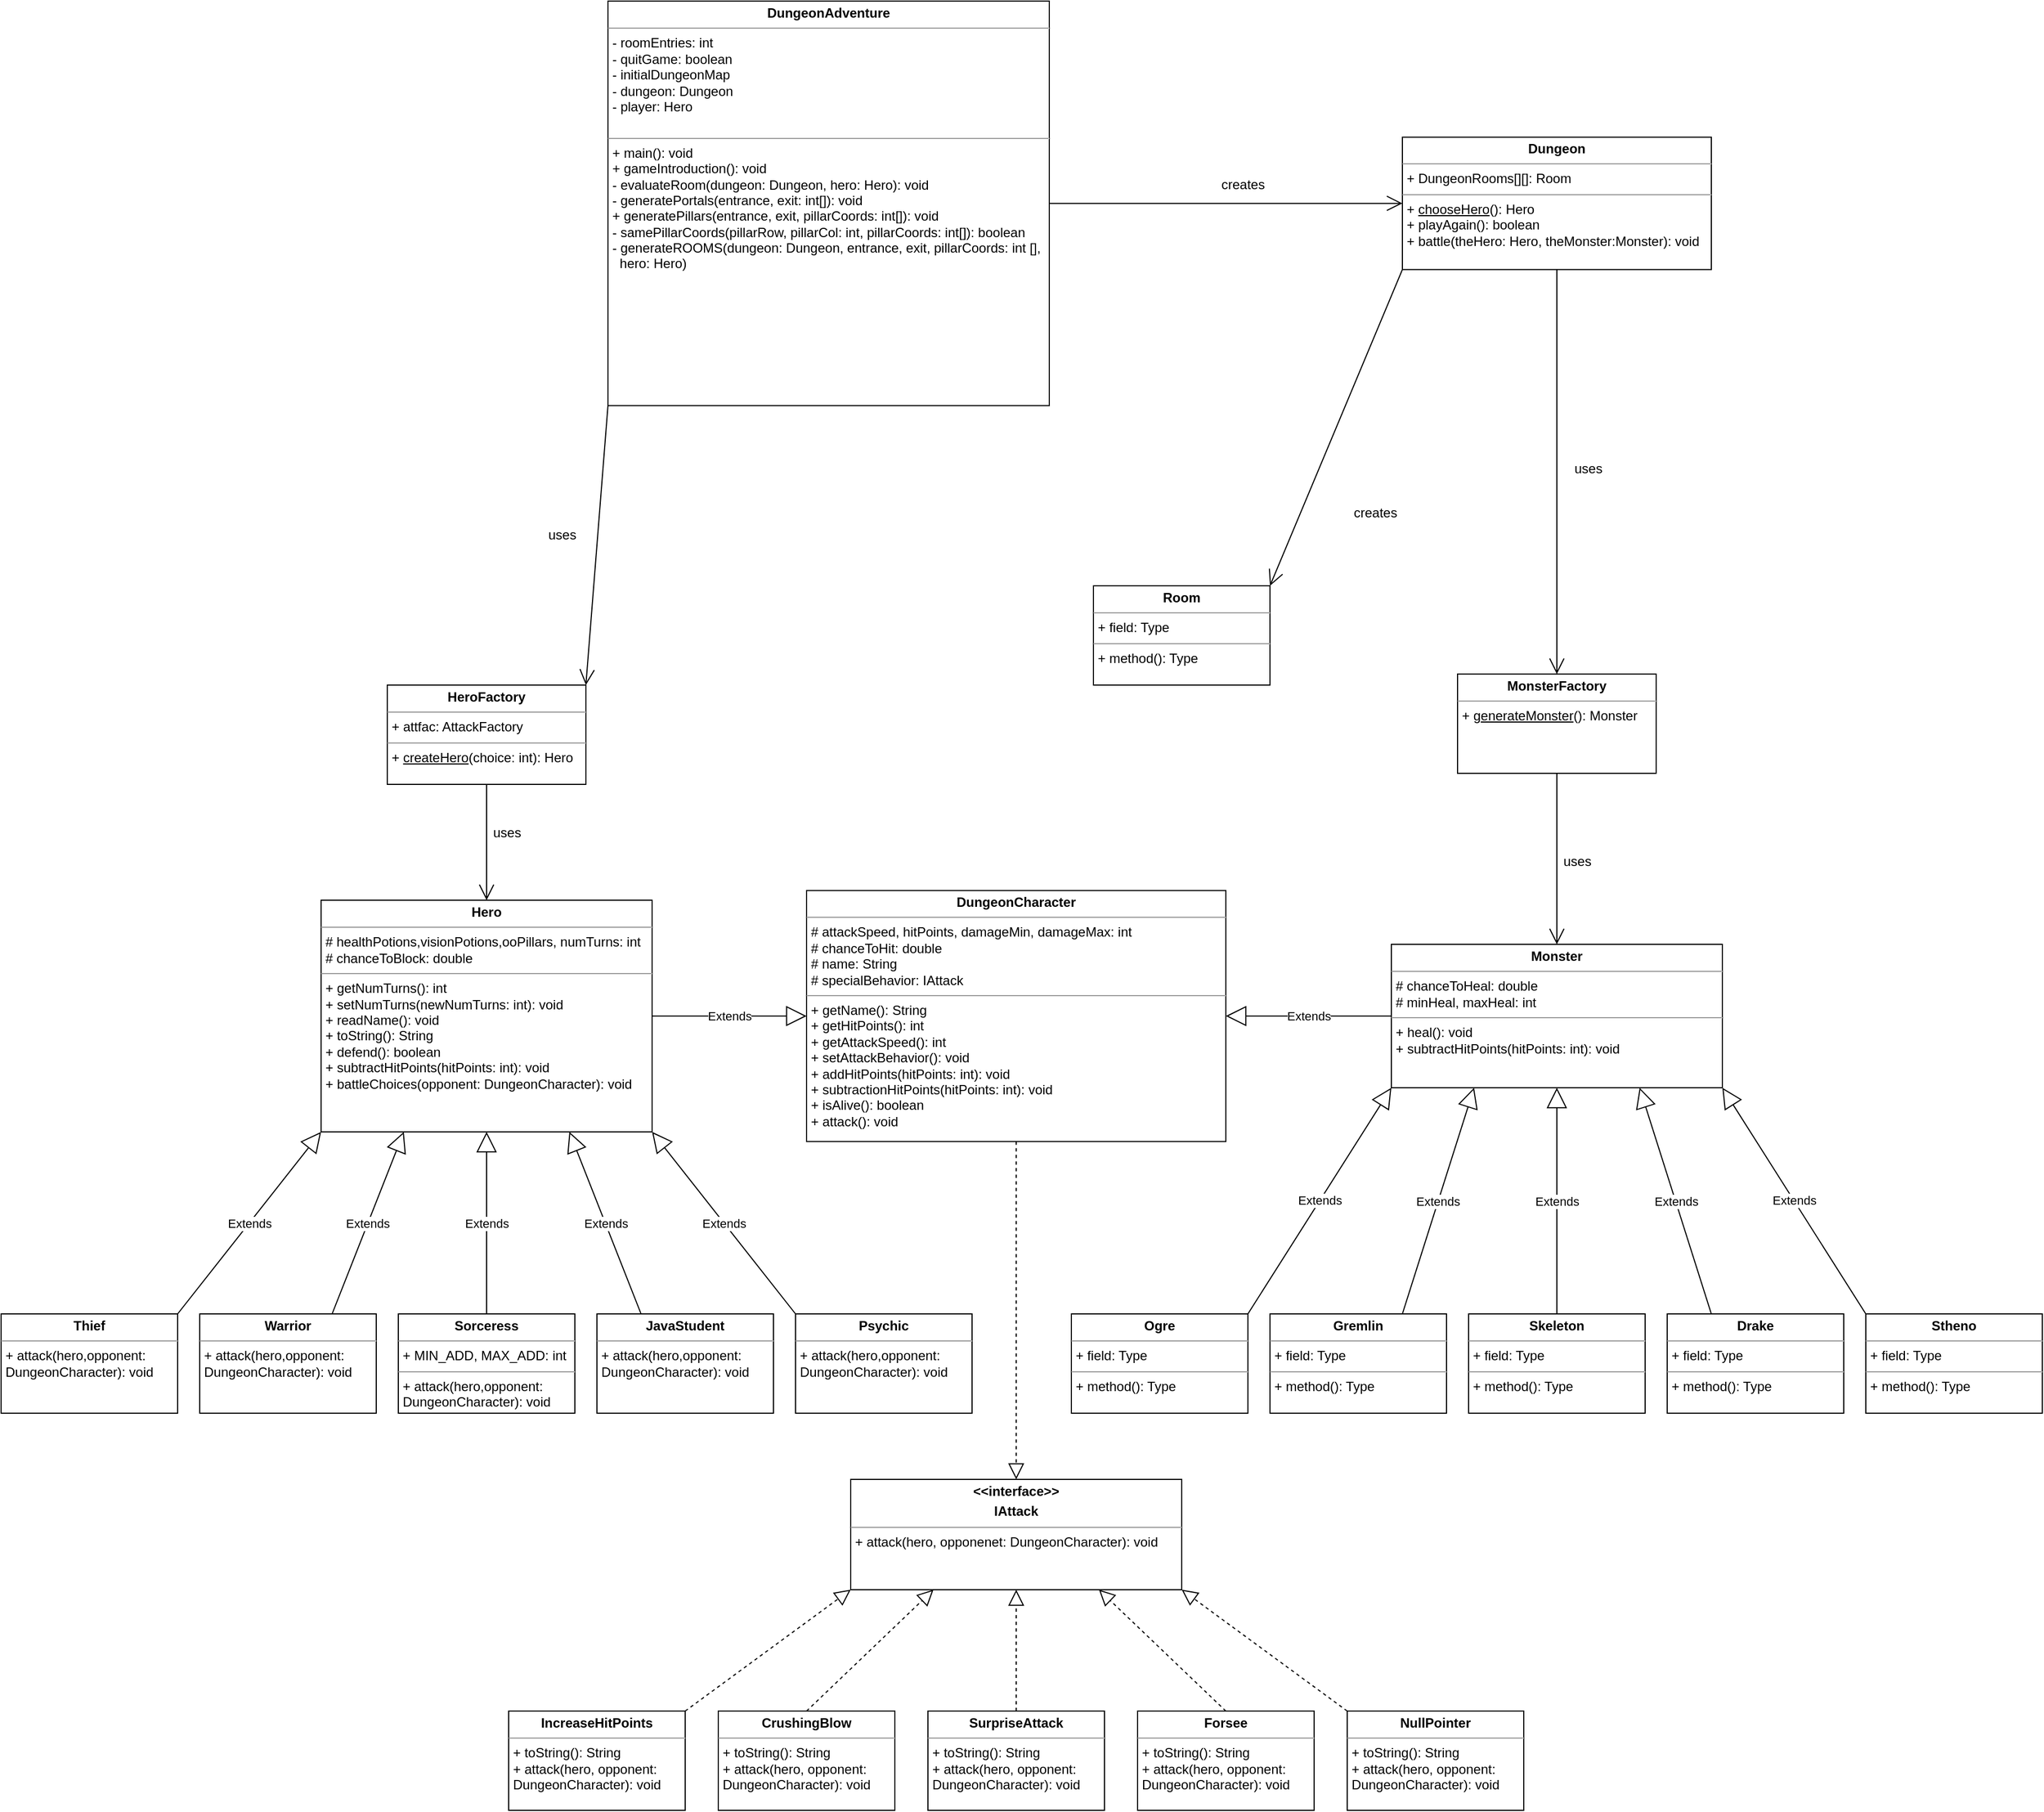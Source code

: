 <mxfile version="12.9.13" type="device"><diagram id="6OhukjfrBetINQP2dJ_E" name="Page-1"><mxGraphModel dx="1311" dy="1537" grid="1" gridSize="10" guides="1" tooltips="1" connect="1" arrows="1" fold="1" page="1" pageScale="1" pageWidth="850" pageHeight="1100" math="0" shadow="0"><root><mxCell id="0"/><mxCell id="1" parent="0"/><mxCell id="ePUy7kOCsar6G0eNZ568-1" value="&lt;p style=&quot;margin: 0px ; margin-top: 4px ; text-align: center&quot;&gt;&lt;b&gt;IncreaseHitPoints&lt;/b&gt;&lt;/p&gt;&lt;hr size=&quot;1&quot;&gt;&lt;p style=&quot;margin: 0px ; margin-left: 4px&quot;&gt;+ toString(): String&lt;br&gt;&lt;/p&gt;&lt;p style=&quot;margin: 0px ; margin-left: 4px&quot;&gt;+ attack(hero, opponent: &lt;br&gt;DungeonCharacter): void&lt;br&gt;&lt;/p&gt;" style="verticalAlign=top;align=left;overflow=fill;fontSize=12;fontFamily=Helvetica;html=1;" parent="1" vertex="1"><mxGeometry x="-310" y="1270" width="160" height="90" as="geometry"/></mxCell><mxCell id="ePUy7kOCsar6G0eNZ568-2" value="&lt;p style=&quot;margin: 0px ; margin-top: 4px ; text-align: center&quot;&gt;&lt;b&gt;DungeonAdventure&lt;/b&gt;&lt;/p&gt;&lt;hr size=&quot;1&quot;&gt;&lt;p style=&quot;margin: 0px ; margin-left: 4px&quot;&gt;- roomEntries: int&lt;/p&gt;&lt;p style=&quot;margin: 0px ; margin-left: 4px&quot;&gt;- quitGame: boolean&lt;/p&gt;&lt;p style=&quot;margin: 0px ; margin-left: 4px&quot;&gt;- initialDungeonMap&lt;/p&gt;&lt;p style=&quot;margin: 0px ; margin-left: 4px&quot;&gt;- dungeon: Dungeon&lt;/p&gt;&lt;p style=&quot;margin: 0px ; margin-left: 4px&quot;&gt;- player: Hero&lt;/p&gt;&lt;p style=&quot;margin: 0px ; margin-left: 4px&quot;&gt;&lt;br&gt;&lt;/p&gt;&lt;hr size=&quot;1&quot;&gt;&lt;p style=&quot;margin: 0px ; margin-left: 4px&quot;&gt;+ main(): void&lt;/p&gt;&lt;p style=&quot;margin: 0px ; margin-left: 4px&quot;&gt;+ gameIntroduction(): void&lt;/p&gt;&lt;p style=&quot;margin: 0px ; margin-left: 4px&quot;&gt;- evaluateRoom(dungeon: Dungeon, hero: Hero): void&lt;/p&gt;&lt;p style=&quot;margin: 0px ; margin-left: 4px&quot;&gt;- generatePortals(entrance, exit: int[]): void&lt;/p&gt;&lt;p style=&quot;margin: 0px ; margin-left: 4px&quot;&gt;&lt;span&gt;+ generatePillars(entrance, exit, pillarCoords: int[]): void&lt;/span&gt;&lt;/p&gt;&lt;p style=&quot;margin: 0px ; margin-left: 4px&quot;&gt;&lt;span&gt;- samePillarCoords(pillarRow, pillarCol: int, pillarCoords: int[]): boolean&lt;/span&gt;&lt;/p&gt;&lt;p style=&quot;margin: 0px ; margin-left: 4px&quot;&gt;&lt;span&gt;- generateROOMS(dungeon: Dungeon, entrance, exit, pillarCoords: int [],&lt;br&gt;&amp;nbsp; hero: Hero)&amp;nbsp;&lt;/span&gt;&lt;/p&gt;&lt;p style=&quot;margin: 0px ; margin-left: 4px&quot;&gt;&lt;br&gt;&lt;/p&gt;" style="verticalAlign=top;align=left;overflow=fill;fontSize=12;fontFamily=Helvetica;html=1;" parent="1" vertex="1"><mxGeometry x="-220" y="-280" width="400" height="366.69" as="geometry"/></mxCell><mxCell id="ePUy7kOCsar6G0eNZ568-3" value="&lt;p style=&quot;margin: 0px ; margin-top: 4px ; text-align: center&quot;&gt;&lt;b&gt;Room&lt;/b&gt;&lt;/p&gt;&lt;hr size=&quot;1&quot;&gt;&lt;p style=&quot;margin: 0px ; margin-left: 4px&quot;&gt;+ field: Type&lt;/p&gt;&lt;hr size=&quot;1&quot;&gt;&lt;p style=&quot;margin: 0px ; margin-left: 4px&quot;&gt;+ method(): Type&lt;/p&gt;" style="verticalAlign=top;align=left;overflow=fill;fontSize=12;fontFamily=Helvetica;html=1;" parent="1" vertex="1"><mxGeometry x="220" y="250" width="160" height="90" as="geometry"/></mxCell><mxCell id="ePUy7kOCsar6G0eNZ568-4" value="&lt;p style=&quot;margin: 0px ; margin-top: 4px ; text-align: center&quot;&gt;&lt;b&gt;Dungeon&lt;/b&gt;&lt;/p&gt;&lt;hr size=&quot;1&quot;&gt;&lt;p style=&quot;margin: 0px ; margin-left: 4px&quot;&gt;+ DungeonRooms[][]: Room&lt;/p&gt;&lt;hr size=&quot;1&quot;&gt;&lt;p style=&quot;margin: 0px ; margin-left: 4px&quot;&gt;+ &lt;u&gt;chooseHero&lt;/u&gt;(): Hero&lt;/p&gt;&lt;p style=&quot;margin: 0px ; margin-left: 4px&quot;&gt;+ playAgain(): boolean&lt;/p&gt;&lt;p style=&quot;margin: 0px ; margin-left: 4px&quot;&gt;+ battle(theHero: Hero, theMonster:Monster): void&lt;/p&gt;" style="verticalAlign=top;align=left;overflow=fill;fontSize=12;fontFamily=Helvetica;html=1;" parent="1" vertex="1"><mxGeometry x="500" y="-156.66" width="280" height="120" as="geometry"/></mxCell><mxCell id="ePUy7kOCsar6G0eNZ568-5" value="&lt;p style=&quot;margin: 0px ; margin-top: 4px ; text-align: center&quot;&gt;&lt;b&gt;Hero&lt;/b&gt;&lt;/p&gt;&lt;hr size=&quot;1&quot;&gt;&lt;p style=&quot;margin: 0px ; margin-left: 4px&quot;&gt;# healthPotions,visionPotions,ooPillars, numTurns: int&lt;/p&gt;&lt;p style=&quot;margin: 0px ; margin-left: 4px&quot;&gt;# chanceToBlock: double&lt;/p&gt;&lt;hr size=&quot;1&quot;&gt;&lt;p style=&quot;margin: 0px ; margin-left: 4px&quot;&gt;+ getNumTurns(): int&lt;/p&gt;&lt;p style=&quot;margin: 0px ; margin-left: 4px&quot;&gt;+ setNumTurns(newNumTurns: int): void&lt;/p&gt;&lt;p style=&quot;margin: 0px ; margin-left: 4px&quot;&gt;+ readName(): void&lt;/p&gt;&lt;p style=&quot;margin: 0px ; margin-left: 4px&quot;&gt;+ toString(): String&lt;/p&gt;&lt;p style=&quot;margin: 0px ; margin-left: 4px&quot;&gt;+ defend(): boolean&lt;/p&gt;&lt;p style=&quot;margin: 0px ; margin-left: 4px&quot;&gt;+ subtractHitPoints(hitPoints: int): void&lt;/p&gt;&lt;p style=&quot;margin: 0px ; margin-left: 4px&quot;&gt;+ battleChoices(opponent: DungeonCharacter): void&lt;/p&gt;" style="verticalAlign=top;align=left;overflow=fill;fontSize=12;fontFamily=Helvetica;html=1;" parent="1" vertex="1"><mxGeometry x="-480" y="535" width="300" height="210" as="geometry"/></mxCell><mxCell id="ePUy7kOCsar6G0eNZ568-7" value="&lt;p style=&quot;margin: 0px ; margin-top: 4px ; text-align: center&quot;&gt;&lt;b&gt;HeroFactory&lt;/b&gt;&lt;/p&gt;&lt;hr size=&quot;1&quot;&gt;&lt;p style=&quot;margin: 0px ; margin-left: 4px&quot;&gt;+ attfac: AttackFactory&lt;/p&gt;&lt;hr size=&quot;1&quot;&gt;&lt;p style=&quot;margin: 0px ; margin-left: 4px&quot;&gt;+ &lt;u&gt;createHero&lt;/u&gt;(choice: int): Hero&lt;/p&gt;" style="verticalAlign=top;align=left;overflow=fill;fontSize=12;fontFamily=Helvetica;html=1;" parent="1" vertex="1"><mxGeometry x="-420" y="340" width="180" height="90" as="geometry"/></mxCell><mxCell id="ePUy7kOCsar6G0eNZ568-11" value="&lt;p style=&quot;margin: 0px ; margin-top: 4px ; text-align: center&quot;&gt;&lt;b&gt;Psychic&lt;/b&gt;&lt;/p&gt;&lt;hr size=&quot;1&quot;&gt;&lt;p style=&quot;margin: 0px ; margin-left: 4px&quot;&gt;&lt;/p&gt;&lt;p style=&quot;margin: 0px ; margin-left: 4px&quot;&gt;+ attack(hero,opponent:&amp;nbsp;&lt;br&gt;DungeonCharacter): void&lt;br&gt;&lt;/p&gt;" style="verticalAlign=top;align=left;overflow=fill;fontSize=12;fontFamily=Helvetica;html=1;" parent="1" vertex="1"><mxGeometry x="-50" y="910" width="160" height="90" as="geometry"/></mxCell><mxCell id="ePUy7kOCsar6G0eNZ568-12" value="&lt;p style=&quot;margin: 0px ; margin-top: 4px ; text-align: center&quot;&gt;&lt;b&gt;JavaStudent&lt;/b&gt;&lt;/p&gt;&lt;hr size=&quot;1&quot;&gt;&lt;p style=&quot;margin: 0px ; margin-left: 4px&quot;&gt;&lt;/p&gt;&lt;p style=&quot;margin: 0px ; margin-left: 4px&quot;&gt;+ attack(hero,opponent:&amp;nbsp;&lt;br&gt;DungeonCharacter): void&lt;br&gt;&lt;/p&gt;" style="verticalAlign=top;align=left;overflow=fill;fontSize=12;fontFamily=Helvetica;html=1;" parent="1" vertex="1"><mxGeometry x="-230" y="910" width="160" height="90" as="geometry"/></mxCell><mxCell id="ePUy7kOCsar6G0eNZ568-13" value="&lt;p style=&quot;margin: 0px ; margin-top: 4px ; text-align: center&quot;&gt;&lt;b&gt;Sorceress&lt;/b&gt;&lt;/p&gt;&lt;hr size=&quot;1&quot;&gt;&lt;p style=&quot;margin: 0px ; margin-left: 4px&quot;&gt;+ MIN_ADD, MAX_ADD: int&lt;/p&gt;&lt;hr size=&quot;1&quot;&gt;&lt;p style=&quot;margin: 0px ; margin-left: 4px&quot;&gt;+ attack(hero,opponent:&amp;nbsp;&lt;br&gt;DungeonCharacter): void&lt;br&gt;&lt;/p&gt;" style="verticalAlign=top;align=left;overflow=fill;fontSize=12;fontFamily=Helvetica;html=1;" parent="1" vertex="1"><mxGeometry x="-410" y="910" width="160" height="90" as="geometry"/></mxCell><mxCell id="ePUy7kOCsar6G0eNZ568-14" value="&lt;p style=&quot;margin: 0px ; margin-top: 4px ; text-align: center&quot;&gt;&lt;b&gt;Warrior&lt;/b&gt;&lt;/p&gt;&lt;hr size=&quot;1&quot;&gt;&lt;p style=&quot;margin: 0px ; margin-left: 4px&quot;&gt;&lt;/p&gt;&lt;p style=&quot;margin: 0px ; margin-left: 4px&quot;&gt;+ attack(hero,opponent: &lt;br&gt;DungeonCharacter): void&lt;/p&gt;" style="verticalAlign=top;align=left;overflow=fill;fontSize=12;fontFamily=Helvetica;html=1;" parent="1" vertex="1"><mxGeometry x="-590" y="910" width="160" height="90" as="geometry"/></mxCell><mxCell id="ePUy7kOCsar6G0eNZ568-15" value="&lt;p style=&quot;margin: 0px ; margin-top: 4px ; text-align: center&quot;&gt;&lt;b&gt;Thief&lt;/b&gt;&lt;/p&gt;&lt;hr size=&quot;1&quot;&gt;&lt;p style=&quot;margin: 0px ; margin-left: 4px&quot;&gt;&lt;/p&gt;&lt;p style=&quot;margin: 0px ; margin-left: 4px&quot;&gt;+ attack(hero,opponent:&amp;nbsp;&lt;br&gt;DungeonCharacter): void&lt;br&gt;&lt;/p&gt;" style="verticalAlign=top;align=left;overflow=fill;fontSize=12;fontFamily=Helvetica;html=1;" parent="1" vertex="1"><mxGeometry x="-770" y="910" width="160" height="90" as="geometry"/></mxCell><mxCell id="ePUy7kOCsar6G0eNZ568-21" value="Extends" style="endArrow=block;endSize=16;endFill=0;html=1;exitX=1;exitY=0;exitDx=0;exitDy=0;entryX=0;entryY=1;entryDx=0;entryDy=0;" parent="1" source="ePUy7kOCsar6G0eNZ568-15" target="ePUy7kOCsar6G0eNZ568-5" edge="1"><mxGeometry width="160" relative="1" as="geometry"><mxPoint x="-120" y="830" as="sourcePoint"/><mxPoint x="40" y="830" as="targetPoint"/></mxGeometry></mxCell><mxCell id="ePUy7kOCsar6G0eNZ568-26" value="Extends" style="endArrow=block;endSize=16;endFill=0;html=1;exitX=0.75;exitY=0;exitDx=0;exitDy=0;entryX=0.25;entryY=1;entryDx=0;entryDy=0;" parent="1" source="ePUy7kOCsar6G0eNZ568-14" target="ePUy7kOCsar6G0eNZ568-5" edge="1"><mxGeometry width="160" relative="1" as="geometry"><mxPoint x="-110" y="840" as="sourcePoint"/><mxPoint x="50" y="840" as="targetPoint"/></mxGeometry></mxCell><mxCell id="ePUy7kOCsar6G0eNZ568-27" value="Extends" style="endArrow=block;endSize=16;endFill=0;html=1;exitX=0.5;exitY=0;exitDx=0;exitDy=0;entryX=0.5;entryY=1;entryDx=0;entryDy=0;" parent="1" source="ePUy7kOCsar6G0eNZ568-13" target="ePUy7kOCsar6G0eNZ568-5" edge="1"><mxGeometry width="160" relative="1" as="geometry"><mxPoint x="-100" y="850" as="sourcePoint"/><mxPoint x="60" y="850" as="targetPoint"/></mxGeometry></mxCell><mxCell id="ePUy7kOCsar6G0eNZ568-28" value="Extends" style="endArrow=block;endSize=16;endFill=0;html=1;exitX=0.25;exitY=0;exitDx=0;exitDy=0;entryX=0.75;entryY=1;entryDx=0;entryDy=0;" parent="1" source="ePUy7kOCsar6G0eNZ568-12" target="ePUy7kOCsar6G0eNZ568-5" edge="1"><mxGeometry width="160" relative="1" as="geometry"><mxPoint x="-90" y="860" as="sourcePoint"/><mxPoint x="70" y="860" as="targetPoint"/></mxGeometry></mxCell><mxCell id="ePUy7kOCsar6G0eNZ568-29" value="Extends" style="endArrow=block;endSize=16;endFill=0;html=1;exitX=0;exitY=0;exitDx=0;exitDy=0;entryX=1;entryY=1;entryDx=0;entryDy=0;" parent="1" source="ePUy7kOCsar6G0eNZ568-11" target="ePUy7kOCsar6G0eNZ568-5" edge="1"><mxGeometry width="160" relative="1" as="geometry"><mxPoint x="-80" y="870" as="sourcePoint"/><mxPoint x="80" y="870" as="targetPoint"/></mxGeometry></mxCell><mxCell id="ePUy7kOCsar6G0eNZ568-30" value="&lt;p style=&quot;margin: 0px ; margin-top: 4px ; text-align: center&quot;&gt;&lt;b&gt;Monster&lt;/b&gt;&lt;/p&gt;&lt;hr size=&quot;1&quot;&gt;&lt;p style=&quot;margin: 0px ; margin-left: 4px&quot;&gt;# chanceToHeal: double&lt;/p&gt;&lt;p style=&quot;margin: 0px ; margin-left: 4px&quot;&gt;# minHeal, maxHeal: int&lt;/p&gt;&lt;hr size=&quot;1&quot;&gt;&lt;p style=&quot;margin: 0px ; margin-left: 4px&quot;&gt;+ heal(): void&lt;/p&gt;&lt;p style=&quot;margin: 0px ; margin-left: 4px&quot;&gt;+ subtractHitPoints(hitPoints: int): void&lt;/p&gt;" style="verticalAlign=top;align=left;overflow=fill;fontSize=12;fontFamily=Helvetica;html=1;" parent="1" vertex="1"><mxGeometry x="490" y="575" width="300" height="130" as="geometry"/></mxCell><mxCell id="ePUy7kOCsar6G0eNZ568-31" value="&lt;p style=&quot;margin: 0px ; margin-top: 4px ; text-align: center&quot;&gt;&lt;b&gt;MonsterFactory&lt;/b&gt;&lt;/p&gt;&lt;hr size=&quot;1&quot;&gt;&lt;p style=&quot;margin: 0px ; margin-left: 4px&quot;&gt;&lt;/p&gt;&lt;p style=&quot;margin: 0px ; margin-left: 4px&quot;&gt;+ g&lt;u&gt;enerateMonster&lt;/u&gt;(): Monster&lt;/p&gt;" style="verticalAlign=top;align=left;overflow=fill;fontSize=12;fontFamily=Helvetica;html=1;" parent="1" vertex="1"><mxGeometry x="550" y="330" width="180" height="90" as="geometry"/></mxCell><mxCell id="ePUy7kOCsar6G0eNZ568-32" value="&lt;p style=&quot;margin: 0px ; margin-top: 4px ; text-align: center&quot;&gt;&lt;b&gt;Stheno&lt;/b&gt;&lt;/p&gt;&lt;hr size=&quot;1&quot;&gt;&lt;p style=&quot;margin: 0px ; margin-left: 4px&quot;&gt;+ field: Type&lt;/p&gt;&lt;hr size=&quot;1&quot;&gt;&lt;p style=&quot;margin: 0px ; margin-left: 4px&quot;&gt;+ method(): Type&lt;/p&gt;" style="verticalAlign=top;align=left;overflow=fill;fontSize=12;fontFamily=Helvetica;html=1;" parent="1" vertex="1"><mxGeometry x="920" y="910" width="160" height="90" as="geometry"/></mxCell><mxCell id="ePUy7kOCsar6G0eNZ568-33" value="&lt;p style=&quot;margin: 0px ; margin-top: 4px ; text-align: center&quot;&gt;&lt;b&gt;Drake&lt;/b&gt;&lt;/p&gt;&lt;hr size=&quot;1&quot;&gt;&lt;p style=&quot;margin: 0px ; margin-left: 4px&quot;&gt;+ field: Type&lt;/p&gt;&lt;hr size=&quot;1&quot;&gt;&lt;p style=&quot;margin: 0px ; margin-left: 4px&quot;&gt;+ method(): Type&lt;/p&gt;" style="verticalAlign=top;align=left;overflow=fill;fontSize=12;fontFamily=Helvetica;html=1;" parent="1" vertex="1"><mxGeometry x="740" y="910" width="160" height="90" as="geometry"/></mxCell><mxCell id="ePUy7kOCsar6G0eNZ568-34" value="&lt;p style=&quot;margin: 0px ; margin-top: 4px ; text-align: center&quot;&gt;&lt;b&gt;Skeleton&lt;/b&gt;&lt;/p&gt;&lt;hr size=&quot;1&quot;&gt;&lt;p style=&quot;margin: 0px ; margin-left: 4px&quot;&gt;+ field: Type&lt;/p&gt;&lt;hr size=&quot;1&quot;&gt;&lt;p style=&quot;margin: 0px ; margin-left: 4px&quot;&gt;+ method(): Type&lt;/p&gt;" style="verticalAlign=top;align=left;overflow=fill;fontSize=12;fontFamily=Helvetica;html=1;" parent="1" vertex="1"><mxGeometry x="560" y="910" width="160" height="90" as="geometry"/></mxCell><mxCell id="ePUy7kOCsar6G0eNZ568-35" value="&lt;p style=&quot;margin: 0px ; margin-top: 4px ; text-align: center&quot;&gt;&lt;b&gt;Gremlin&lt;/b&gt;&lt;/p&gt;&lt;hr size=&quot;1&quot;&gt;&lt;p style=&quot;margin: 0px ; margin-left: 4px&quot;&gt;+ field: Type&lt;/p&gt;&lt;hr size=&quot;1&quot;&gt;&lt;p style=&quot;margin: 0px ; margin-left: 4px&quot;&gt;+ method(): Type&lt;/p&gt;" style="verticalAlign=top;align=left;overflow=fill;fontSize=12;fontFamily=Helvetica;html=1;" parent="1" vertex="1"><mxGeometry x="380" y="910" width="160" height="90" as="geometry"/></mxCell><mxCell id="ePUy7kOCsar6G0eNZ568-36" value="&lt;p style=&quot;margin: 0px ; margin-top: 4px ; text-align: center&quot;&gt;&lt;b&gt;Ogre&lt;/b&gt;&lt;/p&gt;&lt;hr size=&quot;1&quot;&gt;&lt;p style=&quot;margin: 0px ; margin-left: 4px&quot;&gt;+ field: Type&lt;/p&gt;&lt;hr size=&quot;1&quot;&gt;&lt;p style=&quot;margin: 0px ; margin-left: 4px&quot;&gt;+ method(): Type&lt;/p&gt;" style="verticalAlign=top;align=left;overflow=fill;fontSize=12;fontFamily=Helvetica;html=1;" parent="1" vertex="1"><mxGeometry x="200" y="910" width="160" height="90" as="geometry"/></mxCell><mxCell id="ePUy7kOCsar6G0eNZ568-37" value="Extends" style="endArrow=block;endSize=16;endFill=0;html=1;exitX=1;exitY=0;exitDx=0;exitDy=0;entryX=0;entryY=1;entryDx=0;entryDy=0;" parent="1" source="ePUy7kOCsar6G0eNZ568-36" target="ePUy7kOCsar6G0eNZ568-30" edge="1"><mxGeometry width="160" relative="1" as="geometry"><mxPoint x="850" y="830" as="sourcePoint"/><mxPoint x="1010" y="830" as="targetPoint"/></mxGeometry></mxCell><mxCell id="ePUy7kOCsar6G0eNZ568-38" value="Extends" style="endArrow=block;endSize=16;endFill=0;html=1;exitX=0.75;exitY=0;exitDx=0;exitDy=0;entryX=0.25;entryY=1;entryDx=0;entryDy=0;" parent="1" source="ePUy7kOCsar6G0eNZ568-35" target="ePUy7kOCsar6G0eNZ568-30" edge="1"><mxGeometry width="160" relative="1" as="geometry"><mxPoint x="860" y="840" as="sourcePoint"/><mxPoint x="1020" y="840" as="targetPoint"/></mxGeometry></mxCell><mxCell id="ePUy7kOCsar6G0eNZ568-39" value="Extends" style="endArrow=block;endSize=16;endFill=0;html=1;exitX=0.5;exitY=0;exitDx=0;exitDy=0;entryX=0.5;entryY=1;entryDx=0;entryDy=0;" parent="1" source="ePUy7kOCsar6G0eNZ568-34" target="ePUy7kOCsar6G0eNZ568-30" edge="1"><mxGeometry width="160" relative="1" as="geometry"><mxPoint x="870" y="850" as="sourcePoint"/><mxPoint x="1030" y="850" as="targetPoint"/></mxGeometry></mxCell><mxCell id="ePUy7kOCsar6G0eNZ568-40" value="Extends" style="endArrow=block;endSize=16;endFill=0;html=1;exitX=0.25;exitY=0;exitDx=0;exitDy=0;entryX=0.75;entryY=1;entryDx=0;entryDy=0;" parent="1" source="ePUy7kOCsar6G0eNZ568-33" target="ePUy7kOCsar6G0eNZ568-30" edge="1"><mxGeometry width="160" relative="1" as="geometry"><mxPoint x="880" y="860" as="sourcePoint"/><mxPoint x="1040" y="860" as="targetPoint"/></mxGeometry></mxCell><mxCell id="ePUy7kOCsar6G0eNZ568-41" value="Extends" style="endArrow=block;endSize=16;endFill=0;html=1;exitX=0;exitY=0;exitDx=0;exitDy=0;entryX=1;entryY=1;entryDx=0;entryDy=0;" parent="1" source="ePUy7kOCsar6G0eNZ568-32" target="ePUy7kOCsar6G0eNZ568-30" edge="1"><mxGeometry width="160" relative="1" as="geometry"><mxPoint x="890" y="870" as="sourcePoint"/><mxPoint x="1050" y="870" as="targetPoint"/></mxGeometry></mxCell><mxCell id="ePUy7kOCsar6G0eNZ568-42" value="" style="endArrow=open;endFill=1;endSize=12;html=1;exitX=0.5;exitY=1;exitDx=0;exitDy=0;entryX=0.5;entryY=0;entryDx=0;entryDy=0;" parent="1" source="ePUy7kOCsar6G0eNZ568-31" target="ePUy7kOCsar6G0eNZ568-30" edge="1"><mxGeometry width="160" relative="1" as="geometry"><mxPoint x="390" y="610" as="sourcePoint"/><mxPoint x="550" y="610" as="targetPoint"/></mxGeometry></mxCell><mxCell id="ePUy7kOCsar6G0eNZ568-43" value="uses" style="text;strokeColor=none;fillColor=none;align=left;verticalAlign=top;spacingLeft=4;spacingRight=4;overflow=hidden;rotatable=0;points=[[0,0.5],[1,0.5]];portConstraint=eastwest;" parent="1" vertex="1"><mxGeometry x="640" y="486" width="100" height="26" as="geometry"/></mxCell><mxCell id="ePUy7kOCsar6G0eNZ568-45" value="uses" style="text;strokeColor=none;fillColor=none;align=left;verticalAlign=top;spacingLeft=4;spacingRight=4;overflow=hidden;rotatable=0;points=[[0,0.5],[1,0.5]];portConstraint=eastwest;" parent="1" vertex="1"><mxGeometry x="-330" y="460" width="100" height="26" as="geometry"/></mxCell><mxCell id="ePUy7kOCsar6G0eNZ568-47" value="" style="endArrow=open;endFill=1;endSize=12;html=1;exitX=0.5;exitY=1;exitDx=0;exitDy=0;entryX=0.5;entryY=0;entryDx=0;entryDy=0;" parent="1" source="ePUy7kOCsar6G0eNZ568-7" target="ePUy7kOCsar6G0eNZ568-5" edge="1"><mxGeometry width="160" relative="1" as="geometry"><mxPoint x="-230" y="510" as="sourcePoint"/><mxPoint x="-70" y="510" as="targetPoint"/></mxGeometry></mxCell><mxCell id="ePUy7kOCsar6G0eNZ568-48" value="&lt;p style=&quot;margin: 0px ; margin-top: 4px ; text-align: center&quot;&gt;&lt;b&gt;DungeonCharacter&lt;/b&gt;&lt;/p&gt;&lt;hr size=&quot;1&quot;&gt;&lt;p style=&quot;margin: 0px ; margin-left: 4px&quot;&gt;# attackSpeed, hitPoints, damageMin, damageMax: int&lt;/p&gt;&lt;p style=&quot;margin: 0px ; margin-left: 4px&quot;&gt;# chanceToHit: double&lt;/p&gt;&lt;p style=&quot;margin: 0px ; margin-left: 4px&quot;&gt;# name: String&lt;/p&gt;&lt;p style=&quot;margin: 0px ; margin-left: 4px&quot;&gt;# specialBehavior: IAttack&lt;/p&gt;&lt;hr size=&quot;1&quot;&gt;&lt;p style=&quot;margin: 0px ; margin-left: 4px&quot;&gt;+ getName(): String&lt;/p&gt;&lt;p style=&quot;margin: 0px ; margin-left: 4px&quot;&gt;+ getHitPoints(): int&lt;br&gt;&lt;/p&gt;&lt;p style=&quot;margin: 0px ; margin-left: 4px&quot;&gt;+ getAttackSpeed(): int&lt;br&gt;&lt;/p&gt;&lt;p style=&quot;margin: 0px ; margin-left: 4px&quot;&gt;+ setAttackBehavior(): void&lt;br&gt;&lt;/p&gt;&lt;p style=&quot;margin: 0px ; margin-left: 4px&quot;&gt;+ addHitPoints(hitPoints: int): void&lt;br&gt;&lt;/p&gt;&lt;p style=&quot;margin: 0px ; margin-left: 4px&quot;&gt;+ subtractionHitPoints(hitPoints: int): void&lt;br&gt;&lt;/p&gt;&lt;p style=&quot;margin: 0px ; margin-left: 4px&quot;&gt;+ isAlive(): boolean&lt;br&gt;&lt;/p&gt;&lt;p style=&quot;margin: 0px ; margin-left: 4px&quot;&gt;+ attack(): void&lt;br&gt;&lt;/p&gt;" style="verticalAlign=top;align=left;overflow=fill;fontSize=12;fontFamily=Helvetica;html=1;" parent="1" vertex="1"><mxGeometry x="-40" y="526.25" width="380" height="227.5" as="geometry"/></mxCell><mxCell id="ePUy7kOCsar6G0eNZ568-50" value="&lt;p style=&quot;margin: 0px ; margin-top: 4px ; text-align: center&quot;&gt;&lt;b&gt;&amp;lt;&amp;lt;interface&amp;gt;&amp;gt;&lt;/b&gt;&lt;/p&gt;&lt;p style=&quot;margin: 0px ; margin-top: 4px ; text-align: center&quot;&gt;&lt;b&gt;IAttack&lt;/b&gt;&lt;/p&gt;&lt;hr size=&quot;1&quot;&gt;&lt;p style=&quot;margin: 0px ; margin-left: 4px&quot;&gt;&lt;/p&gt;&lt;p style=&quot;margin: 0px ; margin-left: 4px&quot;&gt;+ attack(hero, opponenet: DungeonCharacter): void&lt;/p&gt;" style="verticalAlign=top;align=left;overflow=fill;fontSize=12;fontFamily=Helvetica;html=1;" parent="1" vertex="1"><mxGeometry y="1060" width="300" height="100" as="geometry"/></mxCell><mxCell id="ePUy7kOCsar6G0eNZ568-51" value="" style="endArrow=block;dashed=1;endFill=0;endSize=12;html=1;exitX=0.5;exitY=1;exitDx=0;exitDy=0;entryX=0.5;entryY=0;entryDx=0;entryDy=0;" parent="1" source="ePUy7kOCsar6G0eNZ568-48" target="ePUy7kOCsar6G0eNZ568-50" edge="1"><mxGeometry width="160" relative="1" as="geometry"><mxPoint x="10" y="850" as="sourcePoint"/><mxPoint x="200" y="780" as="targetPoint"/></mxGeometry></mxCell><mxCell id="ePUy7kOCsar6G0eNZ568-52" value="Extends" style="endArrow=block;endSize=16;endFill=0;html=1;exitX=1;exitY=0.5;exitDx=0;exitDy=0;entryX=0;entryY=0.5;entryDx=0;entryDy=0;" parent="1" source="ePUy7kOCsar6G0eNZ568-5" target="ePUy7kOCsar6G0eNZ568-48" edge="1"><mxGeometry width="160" relative="1" as="geometry"><mxPoint x="-40" y="660" as="sourcePoint"/><mxPoint x="120" y="660" as="targetPoint"/></mxGeometry></mxCell><mxCell id="ePUy7kOCsar6G0eNZ568-53" value="Extends" style="endArrow=block;endSize=16;endFill=0;html=1;exitX=0;exitY=0.5;exitDx=0;exitDy=0;entryX=1;entryY=0.5;entryDx=0;entryDy=0;" parent="1" source="ePUy7kOCsar6G0eNZ568-30" target="ePUy7kOCsar6G0eNZ568-48" edge="1"><mxGeometry width="160" relative="1" as="geometry"><mxPoint x="-240" y="575" as="sourcePoint"/><mxPoint x="80" y="575" as="targetPoint"/></mxGeometry></mxCell><mxCell id="ePUy7kOCsar6G0eNZ568-54" value="" style="endArrow=open;endFill=1;endSize=12;html=1;exitX=0;exitY=1;exitDx=0;exitDy=0;entryX=1;entryY=0;entryDx=0;entryDy=0;" parent="1" source="ePUy7kOCsar6G0eNZ568-4" target="ePUy7kOCsar6G0eNZ568-3" edge="1"><mxGeometry width="160" relative="1" as="geometry"><mxPoint x="50" y="270" as="sourcePoint"/><mxPoint x="-10" y="165" as="targetPoint"/></mxGeometry></mxCell><mxCell id="ePUy7kOCsar6G0eNZ568-55" value="creates" style="text;strokeColor=none;fillColor=none;align=left;verticalAlign=top;spacingLeft=4;spacingRight=4;overflow=hidden;rotatable=0;points=[[0,0.5],[1,0.5]];portConstraint=eastwest;" parent="1" vertex="1"><mxGeometry x="450" y="170" width="50" height="26" as="geometry"/></mxCell><mxCell id="ePUy7kOCsar6G0eNZ568-56" value="" style="endArrow=open;endFill=1;endSize=12;html=1;exitX=1;exitY=0.5;exitDx=0;exitDy=0;entryX=0;entryY=0.5;entryDx=0;entryDy=0;" parent="1" source="ePUy7kOCsar6G0eNZ568-2" target="ePUy7kOCsar6G0eNZ568-4" edge="1"><mxGeometry width="160" relative="1" as="geometry"><mxPoint x="100" y="249" as="sourcePoint"/><mxPoint x="10" y="249" as="targetPoint"/></mxGeometry></mxCell><mxCell id="ePUy7kOCsar6G0eNZ568-57" value="creates" style="text;strokeColor=none;fillColor=none;align=left;verticalAlign=top;spacingLeft=4;spacingRight=4;overflow=hidden;rotatable=0;points=[[0,0.5],[1,0.5]];portConstraint=eastwest;" parent="1" vertex="1"><mxGeometry x="330" y="-127.66" width="50" height="26" as="geometry"/></mxCell><mxCell id="ePUy7kOCsar6G0eNZ568-58" value="" style="endArrow=open;endFill=1;endSize=12;html=1;exitX=0;exitY=1;exitDx=0;exitDy=0;entryX=1;entryY=0;entryDx=0;entryDy=0;" parent="1" source="ePUy7kOCsar6G0eNZ568-2" target="ePUy7kOCsar6G0eNZ568-7" edge="1"><mxGeometry width="160" relative="1" as="geometry"><mxPoint x="90" y="265" as="sourcePoint"/><mxPoint y="265" as="targetPoint"/></mxGeometry></mxCell><mxCell id="ePUy7kOCsar6G0eNZ568-59" value="uses" style="text;strokeColor=none;fillColor=none;align=left;verticalAlign=top;spacingLeft=4;spacingRight=4;overflow=hidden;rotatable=0;points=[[0,0.5],[1,0.5]];portConstraint=eastwest;" parent="1" vertex="1"><mxGeometry x="-280" y="190" width="50" height="26" as="geometry"/></mxCell><mxCell id="ePUy7kOCsar6G0eNZ568-60" value="" style="endArrow=open;endFill=1;endSize=12;html=1;exitX=0.5;exitY=1;exitDx=0;exitDy=0;entryX=0.5;entryY=0;entryDx=0;entryDy=0;" parent="1" source="ePUy7kOCsar6G0eNZ568-4" target="ePUy7kOCsar6G0eNZ568-31" edge="1"><mxGeometry width="160" relative="1" as="geometry"><mxPoint x="80" y="220" as="sourcePoint"/><mxPoint x="150" y="340" as="targetPoint"/></mxGeometry></mxCell><mxCell id="ePUy7kOCsar6G0eNZ568-61" value="uses" style="text;strokeColor=none;fillColor=none;align=left;verticalAlign=top;spacingLeft=4;spacingRight=4;overflow=hidden;rotatable=0;points=[[0,0.5],[1,0.5]];portConstraint=eastwest;" parent="1" vertex="1"><mxGeometry x="650" y="130" width="50" height="26" as="geometry"/></mxCell><mxCell id="ePUy7kOCsar6G0eNZ568-62" value="&lt;p style=&quot;margin: 0px ; margin-top: 4px ; text-align: center&quot;&gt;&lt;b&gt;CrushingBlow&lt;/b&gt;&lt;/p&gt;&lt;hr size=&quot;1&quot;&gt;&lt;p style=&quot;margin: 0px ; margin-left: 4px&quot;&gt;+ toString(): String&lt;br&gt;&lt;/p&gt;&lt;p style=&quot;margin: 0px ; margin-left: 4px&quot;&gt;+ attack(hero, opponent:&amp;nbsp;&lt;br&gt;DungeonCharacter): void&lt;br&gt;&lt;/p&gt;" style="verticalAlign=top;align=left;overflow=fill;fontSize=12;fontFamily=Helvetica;html=1;" parent="1" vertex="1"><mxGeometry x="-120" y="1270" width="160" height="90" as="geometry"/></mxCell><mxCell id="ePUy7kOCsar6G0eNZ568-63" value="&lt;p style=&quot;margin: 0px ; margin-top: 4px ; text-align: center&quot;&gt;&lt;b&gt;NullPointer&lt;/b&gt;&lt;/p&gt;&lt;hr size=&quot;1&quot;&gt;&lt;p style=&quot;margin: 0px ; margin-left: 4px&quot;&gt;&lt;/p&gt;&lt;p style=&quot;margin: 0px ; margin-left: 4px&quot;&gt;+ toString(): String&lt;/p&gt;&lt;p style=&quot;margin: 0px ; margin-left: 4px&quot;&gt;+ attack(hero, opponent:&amp;nbsp;&lt;br&gt;DungeonCharacter): void&lt;br&gt;&lt;/p&gt;" style="verticalAlign=top;align=left;overflow=fill;fontSize=12;fontFamily=Helvetica;html=1;" parent="1" vertex="1"><mxGeometry x="450" y="1270" width="160" height="90" as="geometry"/></mxCell><mxCell id="ePUy7kOCsar6G0eNZ568-64" value="&lt;p style=&quot;margin: 0px ; margin-top: 4px ; text-align: center&quot;&gt;&lt;b&gt;Forsee&lt;/b&gt;&lt;/p&gt;&lt;hr size=&quot;1&quot;&gt;&lt;p style=&quot;margin: 0px ; margin-left: 4px&quot;&gt;+ toString(): String&lt;br&gt;&lt;/p&gt;&lt;p style=&quot;margin: 0px ; margin-left: 4px&quot;&gt;+ attack(hero, opponent:&amp;nbsp;&lt;br&gt;DungeonCharacter): void&lt;br&gt;&lt;/p&gt;" style="verticalAlign=top;align=left;overflow=fill;fontSize=12;fontFamily=Helvetica;html=1;" parent="1" vertex="1"><mxGeometry x="260" y="1270" width="160" height="90" as="geometry"/></mxCell><mxCell id="ePUy7kOCsar6G0eNZ568-65" value="&lt;p style=&quot;margin: 0px ; margin-top: 4px ; text-align: center&quot;&gt;&lt;b&gt;SurpriseAttack&lt;/b&gt;&lt;/p&gt;&lt;hr size=&quot;1&quot;&gt;&lt;p style=&quot;margin: 0px ; margin-left: 4px&quot;&gt;+ toString(): String&lt;br&gt;&lt;/p&gt;&lt;p style=&quot;margin: 0px ; margin-left: 4px&quot;&gt;+ attack(hero, opponent:&amp;nbsp;&lt;br&gt;DungeonCharacter): void&lt;br&gt;&lt;/p&gt;" style="verticalAlign=top;align=left;overflow=fill;fontSize=12;fontFamily=Helvetica;html=1;" parent="1" vertex="1"><mxGeometry x="70" y="1270" width="160" height="90" as="geometry"/></mxCell><mxCell id="ePUy7kOCsar6G0eNZ568-66" value="" style="endArrow=block;dashed=1;endFill=0;endSize=12;html=1;exitX=1;exitY=0;exitDx=0;exitDy=0;entryX=0;entryY=1;entryDx=0;entryDy=0;" parent="1" source="ePUy7kOCsar6G0eNZ568-1" target="ePUy7kOCsar6G0eNZ568-50" edge="1"><mxGeometry width="160" relative="1" as="geometry"><mxPoint x="220" y="1100" as="sourcePoint"/><mxPoint x="380" y="1100" as="targetPoint"/></mxGeometry></mxCell><mxCell id="ePUy7kOCsar6G0eNZ568-67" value="" style="endArrow=block;dashed=1;endFill=0;endSize=12;html=1;exitX=0.5;exitY=0;exitDx=0;exitDy=0;entryX=0.25;entryY=1;entryDx=0;entryDy=0;" parent="1" source="ePUy7kOCsar6G0eNZ568-62" target="ePUy7kOCsar6G0eNZ568-50" edge="1"><mxGeometry width="160" relative="1" as="geometry"><mxPoint x="-140" y="1280" as="sourcePoint"/><mxPoint x="80" y="1170" as="targetPoint"/></mxGeometry></mxCell><mxCell id="ePUy7kOCsar6G0eNZ568-68" value="" style="endArrow=block;dashed=1;endFill=0;endSize=12;html=1;exitX=0.5;exitY=0;exitDx=0;exitDy=0;entryX=0.75;entryY=1;entryDx=0;entryDy=0;" parent="1" source="ePUy7kOCsar6G0eNZ568-64" target="ePUy7kOCsar6G0eNZ568-50" edge="1"><mxGeometry width="160" relative="1" as="geometry"><mxPoint x="-130" y="1290" as="sourcePoint"/><mxPoint x="90" y="1180" as="targetPoint"/></mxGeometry></mxCell><mxCell id="ePUy7kOCsar6G0eNZ568-69" value="" style="endArrow=block;dashed=1;endFill=0;endSize=12;html=1;exitX=0;exitY=0;exitDx=0;exitDy=0;entryX=1;entryY=1;entryDx=0;entryDy=0;" parent="1" source="ePUy7kOCsar6G0eNZ568-63" target="ePUy7kOCsar6G0eNZ568-50" edge="1"><mxGeometry width="160" relative="1" as="geometry"><mxPoint x="-120" y="1300" as="sourcePoint"/><mxPoint x="100" y="1190" as="targetPoint"/></mxGeometry></mxCell><mxCell id="ePUy7kOCsar6G0eNZ568-70" value="" style="endArrow=block;dashed=1;endFill=0;endSize=12;html=1;exitX=0.5;exitY=0;exitDx=0;exitDy=0;entryX=0.5;entryY=1;entryDx=0;entryDy=0;" parent="1" source="ePUy7kOCsar6G0eNZ568-65" target="ePUy7kOCsar6G0eNZ568-50" edge="1"><mxGeometry width="160" relative="1" as="geometry"><mxPoint x="-110" y="1310" as="sourcePoint"/><mxPoint x="110" y="1200" as="targetPoint"/></mxGeometry></mxCell></root></mxGraphModel></diagram></mxfile>